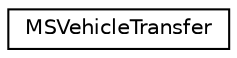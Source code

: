 digraph "Graphical Class Hierarchy"
{
  edge [fontname="Helvetica",fontsize="10",labelfontname="Helvetica",labelfontsize="10"];
  node [fontname="Helvetica",fontsize="10",shape=record];
  rankdir="LR";
  Node0 [label="MSVehicleTransfer",height=0.2,width=0.4,color="black", fillcolor="white", style="filled",URL="$d1/d2b/class_m_s_vehicle_transfer.html"];
}
